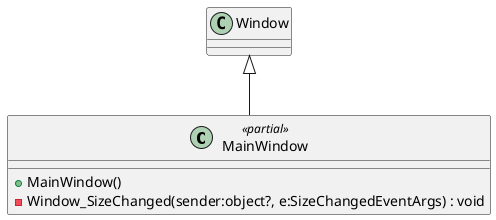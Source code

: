 @startuml
class MainWindow <<partial>> {
    + MainWindow()
    - Window_SizeChanged(sender:object?, e:SizeChangedEventArgs) : void
}
Window <|-- MainWindow
@enduml
